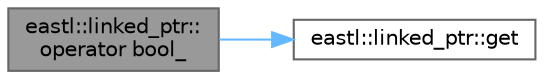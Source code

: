 digraph "eastl::linked_ptr::operator bool_"
{
 // LATEX_PDF_SIZE
  bgcolor="transparent";
  edge [fontname=Helvetica,fontsize=10,labelfontname=Helvetica,labelfontsize=10];
  node [fontname=Helvetica,fontsize=10,shape=box,height=0.2,width=0.4];
  rankdir="LR";
  Node1 [id="Node000001",label="eastl::linked_ptr::\loperator bool_",height=0.2,width=0.4,color="gray40", fillcolor="grey60", style="filled", fontcolor="black",tooltip=" "];
  Node1 -> Node2 [id="edge2_Node000001_Node000002",color="steelblue1",style="solid",tooltip=" "];
  Node2 [id="Node000002",label="eastl::linked_ptr::get",height=0.2,width=0.4,color="grey40", fillcolor="white", style="filled",URL="$classeastl_1_1linked__ptr.html#a7942723a00d641ed6022260bcea7820f",tooltip=" "];
}
